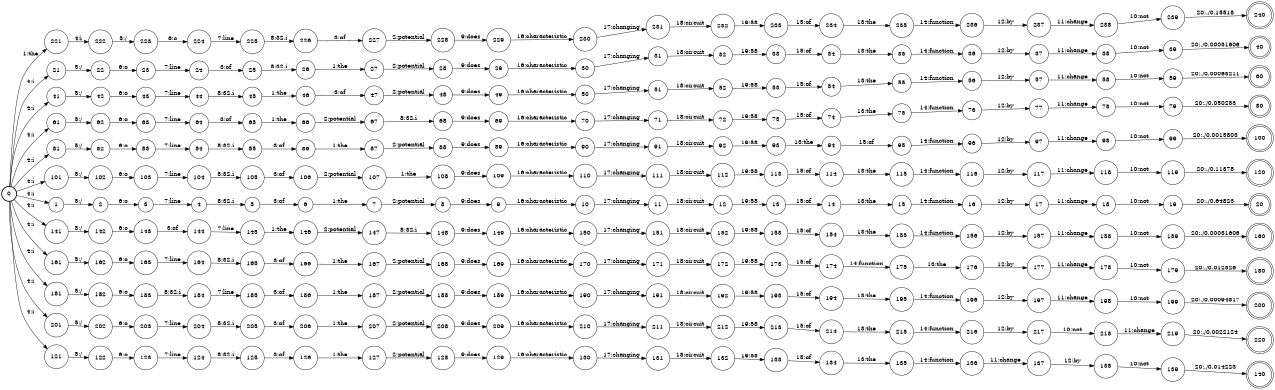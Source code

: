 digraph FST {
rankdir = LR;
size = "8.5,11";
label = "";
center = 1;
orientation = Portrait;
ranksep = "0.4";
nodesep = "0.25";
0 [label = "0", shape = circle, style = bold, fontsize = 14]
	0 -> 221 [label = "1:the", fontsize = 14];
	0 -> 21 [label = "4:i", fontsize = 14];
	0 -> 41 [label = "4:i", fontsize = 14];
	0 -> 61 [label = "4:i", fontsize = 14];
	0 -> 81 [label = "4:i", fontsize = 14];
	0 -> 101 [label = "4:i", fontsize = 14];
	0 -> 1 [label = "4:i", fontsize = 14];
	0 -> 141 [label = "4:i", fontsize = 14];
	0 -> 161 [label = "4:i", fontsize = 14];
	0 -> 181 [label = "4:i", fontsize = 14];
	0 -> 201 [label = "4:i", fontsize = 14];
	0 -> 121 [label = "4:i", fontsize = 14];
1 [label = "1", shape = circle, style = solid, fontsize = 14]
	1 -> 2 [label = "5:/", fontsize = 14];
2 [label = "2", shape = circle, style = solid, fontsize = 14]
	2 -> 3 [label = "6:o", fontsize = 14];
3 [label = "3", shape = circle, style = solid, fontsize = 14]
	3 -> 4 [label = "7:line", fontsize = 14];
4 [label = "4", shape = circle, style = solid, fontsize = 14]
	4 -> 5 [label = "8:32.i", fontsize = 14];
5 [label = "5", shape = circle, style = solid, fontsize = 14]
	5 -> 6 [label = "3:of", fontsize = 14];
6 [label = "6", shape = circle, style = solid, fontsize = 14]
	6 -> 7 [label = "1:the", fontsize = 14];
7 [label = "7", shape = circle, style = solid, fontsize = 14]
	7 -> 8 [label = "2:potential", fontsize = 14];
8 [label = "8", shape = circle, style = solid, fontsize = 14]
	8 -> 9 [label = "9:does", fontsize = 14];
9 [label = "9", shape = circle, style = solid, fontsize = 14]
	9 -> 10 [label = "16:characteristic", fontsize = 14];
10 [label = "10", shape = circle, style = solid, fontsize = 14]
	10 -> 11 [label = "17:changing", fontsize = 14];
11 [label = "11", shape = circle, style = solid, fontsize = 14]
	11 -> 12 [label = "18:circuit", fontsize = 14];
12 [label = "12", shape = circle, style = solid, fontsize = 14]
	12 -> 13 [label = "19:58", fontsize = 14];
13 [label = "13", shape = circle, style = solid, fontsize = 14]
	13 -> 14 [label = "15:of", fontsize = 14];
14 [label = "14", shape = circle, style = solid, fontsize = 14]
	14 -> 15 [label = "13:the", fontsize = 14];
15 [label = "15", shape = circle, style = solid, fontsize = 14]
	15 -> 16 [label = "14:function", fontsize = 14];
16 [label = "16", shape = circle, style = solid, fontsize = 14]
	16 -> 17 [label = "12:by", fontsize = 14];
17 [label = "17", shape = circle, style = solid, fontsize = 14]
	17 -> 18 [label = "11:change", fontsize = 14];
18 [label = "18", shape = circle, style = solid, fontsize = 14]
	18 -> 19 [label = "10:not", fontsize = 14];
19 [label = "19", shape = circle, style = solid, fontsize = 14]
	19 -> 20 [label = "20:./0.64823", fontsize = 14];
20 [label = "20", shape = doublecircle, style = solid, fontsize = 14]
21 [label = "21", shape = circle, style = solid, fontsize = 14]
	21 -> 22 [label = "5:/", fontsize = 14];
22 [label = "22", shape = circle, style = solid, fontsize = 14]
	22 -> 23 [label = "6:o", fontsize = 14];
23 [label = "23", shape = circle, style = solid, fontsize = 14]
	23 -> 24 [label = "7:line", fontsize = 14];
24 [label = "24", shape = circle, style = solid, fontsize = 14]
	24 -> 25 [label = "3:of", fontsize = 14];
25 [label = "25", shape = circle, style = solid, fontsize = 14]
	25 -> 26 [label = "8:32.i", fontsize = 14];
26 [label = "26", shape = circle, style = solid, fontsize = 14]
	26 -> 27 [label = "1:the", fontsize = 14];
27 [label = "27", shape = circle, style = solid, fontsize = 14]
	27 -> 28 [label = "2:potential", fontsize = 14];
28 [label = "28", shape = circle, style = solid, fontsize = 14]
	28 -> 29 [label = "9:does", fontsize = 14];
29 [label = "29", shape = circle, style = solid, fontsize = 14]
	29 -> 30 [label = "16:characteristic", fontsize = 14];
30 [label = "30", shape = circle, style = solid, fontsize = 14]
	30 -> 31 [label = "17:changing", fontsize = 14];
31 [label = "31", shape = circle, style = solid, fontsize = 14]
	31 -> 32 [label = "18:circuit", fontsize = 14];
32 [label = "32", shape = circle, style = solid, fontsize = 14]
	32 -> 33 [label = "19:58", fontsize = 14];
33 [label = "33", shape = circle, style = solid, fontsize = 14]
	33 -> 34 [label = "15:of", fontsize = 14];
34 [label = "34", shape = circle, style = solid, fontsize = 14]
	34 -> 35 [label = "13:the", fontsize = 14];
35 [label = "35", shape = circle, style = solid, fontsize = 14]
	35 -> 36 [label = "14:function", fontsize = 14];
36 [label = "36", shape = circle, style = solid, fontsize = 14]
	36 -> 37 [label = "12:by", fontsize = 14];
37 [label = "37", shape = circle, style = solid, fontsize = 14]
	37 -> 38 [label = "11:change", fontsize = 14];
38 [label = "38", shape = circle, style = solid, fontsize = 14]
	38 -> 39 [label = "10:not", fontsize = 14];
39 [label = "39", shape = circle, style = solid, fontsize = 14]
	39 -> 40 [label = "20:./0.00031606", fontsize = 14];
40 [label = "40", shape = doublecircle, style = solid, fontsize = 14]
41 [label = "41", shape = circle, style = solid, fontsize = 14]
	41 -> 42 [label = "5:/", fontsize = 14];
42 [label = "42", shape = circle, style = solid, fontsize = 14]
	42 -> 43 [label = "6:o", fontsize = 14];
43 [label = "43", shape = circle, style = solid, fontsize = 14]
	43 -> 44 [label = "7:line", fontsize = 14];
44 [label = "44", shape = circle, style = solid, fontsize = 14]
	44 -> 45 [label = "8:32.i", fontsize = 14];
45 [label = "45", shape = circle, style = solid, fontsize = 14]
	45 -> 46 [label = "1:the", fontsize = 14];
46 [label = "46", shape = circle, style = solid, fontsize = 14]
	46 -> 47 [label = "3:of", fontsize = 14];
47 [label = "47", shape = circle, style = solid, fontsize = 14]
	47 -> 48 [label = "2:potential", fontsize = 14];
48 [label = "48", shape = circle, style = solid, fontsize = 14]
	48 -> 49 [label = "9:does", fontsize = 14];
49 [label = "49", shape = circle, style = solid, fontsize = 14]
	49 -> 50 [label = "16:characteristic", fontsize = 14];
50 [label = "50", shape = circle, style = solid, fontsize = 14]
	50 -> 51 [label = "17:changing", fontsize = 14];
51 [label = "51", shape = circle, style = solid, fontsize = 14]
	51 -> 52 [label = "18:circuit", fontsize = 14];
52 [label = "52", shape = circle, style = solid, fontsize = 14]
	52 -> 53 [label = "19:58", fontsize = 14];
53 [label = "53", shape = circle, style = solid, fontsize = 14]
	53 -> 54 [label = "15:of", fontsize = 14];
54 [label = "54", shape = circle, style = solid, fontsize = 14]
	54 -> 55 [label = "13:the", fontsize = 14];
55 [label = "55", shape = circle, style = solid, fontsize = 14]
	55 -> 56 [label = "14:function", fontsize = 14];
56 [label = "56", shape = circle, style = solid, fontsize = 14]
	56 -> 57 [label = "12:by", fontsize = 14];
57 [label = "57", shape = circle, style = solid, fontsize = 14]
	57 -> 58 [label = "11:change", fontsize = 14];
58 [label = "58", shape = circle, style = solid, fontsize = 14]
	58 -> 59 [label = "10:not", fontsize = 14];
59 [label = "59", shape = circle, style = solid, fontsize = 14]
	59 -> 60 [label = "20:./0.00063211", fontsize = 14];
60 [label = "60", shape = doublecircle, style = solid, fontsize = 14]
61 [label = "61", shape = circle, style = solid, fontsize = 14]
	61 -> 62 [label = "5:/", fontsize = 14];
62 [label = "62", shape = circle, style = solid, fontsize = 14]
	62 -> 63 [label = "6:o", fontsize = 14];
63 [label = "63", shape = circle, style = solid, fontsize = 14]
	63 -> 64 [label = "7:line", fontsize = 14];
64 [label = "64", shape = circle, style = solid, fontsize = 14]
	64 -> 65 [label = "3:of", fontsize = 14];
65 [label = "65", shape = circle, style = solid, fontsize = 14]
	65 -> 66 [label = "1:the", fontsize = 14];
66 [label = "66", shape = circle, style = solid, fontsize = 14]
	66 -> 67 [label = "2:potential", fontsize = 14];
67 [label = "67", shape = circle, style = solid, fontsize = 14]
	67 -> 68 [label = "8:32.i", fontsize = 14];
68 [label = "68", shape = circle, style = solid, fontsize = 14]
	68 -> 69 [label = "9:does", fontsize = 14];
69 [label = "69", shape = circle, style = solid, fontsize = 14]
	69 -> 70 [label = "16:characteristic", fontsize = 14];
70 [label = "70", shape = circle, style = solid, fontsize = 14]
	70 -> 71 [label = "17:changing", fontsize = 14];
71 [label = "71", shape = circle, style = solid, fontsize = 14]
	71 -> 72 [label = "18:circuit", fontsize = 14];
72 [label = "72", shape = circle, style = solid, fontsize = 14]
	72 -> 73 [label = "19:58", fontsize = 14];
73 [label = "73", shape = circle, style = solid, fontsize = 14]
	73 -> 74 [label = "15:of", fontsize = 14];
74 [label = "74", shape = circle, style = solid, fontsize = 14]
	74 -> 75 [label = "13:the", fontsize = 14];
75 [label = "75", shape = circle, style = solid, fontsize = 14]
	75 -> 76 [label = "14:function", fontsize = 14];
76 [label = "76", shape = circle, style = solid, fontsize = 14]
	76 -> 77 [label = "12:by", fontsize = 14];
77 [label = "77", shape = circle, style = solid, fontsize = 14]
	77 -> 78 [label = "11:change", fontsize = 14];
78 [label = "78", shape = circle, style = solid, fontsize = 14]
	78 -> 79 [label = "10:not", fontsize = 14];
79 [label = "79", shape = circle, style = solid, fontsize = 14]
	79 -> 80 [label = "20:./0.050253", fontsize = 14];
80 [label = "80", shape = doublecircle, style = solid, fontsize = 14]
81 [label = "81", shape = circle, style = solid, fontsize = 14]
	81 -> 82 [label = "5:/", fontsize = 14];
82 [label = "82", shape = circle, style = solid, fontsize = 14]
	82 -> 83 [label = "6:o", fontsize = 14];
83 [label = "83", shape = circle, style = solid, fontsize = 14]
	83 -> 84 [label = "7:line", fontsize = 14];
84 [label = "84", shape = circle, style = solid, fontsize = 14]
	84 -> 85 [label = "8:32.i", fontsize = 14];
85 [label = "85", shape = circle, style = solid, fontsize = 14]
	85 -> 86 [label = "3:of", fontsize = 14];
86 [label = "86", shape = circle, style = solid, fontsize = 14]
	86 -> 87 [label = "1:the", fontsize = 14];
87 [label = "87", shape = circle, style = solid, fontsize = 14]
	87 -> 88 [label = "2:potential", fontsize = 14];
88 [label = "88", shape = circle, style = solid, fontsize = 14]
	88 -> 89 [label = "9:does", fontsize = 14];
89 [label = "89", shape = circle, style = solid, fontsize = 14]
	89 -> 90 [label = "16:characteristic", fontsize = 14];
90 [label = "90", shape = circle, style = solid, fontsize = 14]
	90 -> 91 [label = "17:changing", fontsize = 14];
91 [label = "91", shape = circle, style = solid, fontsize = 14]
	91 -> 92 [label = "18:circuit", fontsize = 14];
92 [label = "92", shape = circle, style = solid, fontsize = 14]
	92 -> 93 [label = "19:58", fontsize = 14];
93 [label = "93", shape = circle, style = solid, fontsize = 14]
	93 -> 94 [label = "13:the", fontsize = 14];
94 [label = "94", shape = circle, style = solid, fontsize = 14]
	94 -> 95 [label = "15:of", fontsize = 14];
95 [label = "95", shape = circle, style = solid, fontsize = 14]
	95 -> 96 [label = "14:function", fontsize = 14];
96 [label = "96", shape = circle, style = solid, fontsize = 14]
	96 -> 97 [label = "12:by", fontsize = 14];
97 [label = "97", shape = circle, style = solid, fontsize = 14]
	97 -> 98 [label = "11:change", fontsize = 14];
98 [label = "98", shape = circle, style = solid, fontsize = 14]
	98 -> 99 [label = "10:not", fontsize = 14];
99 [label = "99", shape = circle, style = solid, fontsize = 14]
	99 -> 100 [label = "20:./0.0015803", fontsize = 14];
100 [label = "100", shape = doublecircle, style = solid, fontsize = 14]
101 [label = "101", shape = circle, style = solid, fontsize = 14]
	101 -> 102 [label = "5:/", fontsize = 14];
102 [label = "102", shape = circle, style = solid, fontsize = 14]
	102 -> 103 [label = "6:o", fontsize = 14];
103 [label = "103", shape = circle, style = solid, fontsize = 14]
	103 -> 104 [label = "7:line", fontsize = 14];
104 [label = "104", shape = circle, style = solid, fontsize = 14]
	104 -> 105 [label = "8:32.i", fontsize = 14];
105 [label = "105", shape = circle, style = solid, fontsize = 14]
	105 -> 106 [label = "3:of", fontsize = 14];
106 [label = "106", shape = circle, style = solid, fontsize = 14]
	106 -> 107 [label = "2:potential", fontsize = 14];
107 [label = "107", shape = circle, style = solid, fontsize = 14]
	107 -> 108 [label = "1:the", fontsize = 14];
108 [label = "108", shape = circle, style = solid, fontsize = 14]
	108 -> 109 [label = "9:does", fontsize = 14];
109 [label = "109", shape = circle, style = solid, fontsize = 14]
	109 -> 110 [label = "16:characteristic", fontsize = 14];
110 [label = "110", shape = circle, style = solid, fontsize = 14]
	110 -> 111 [label = "17:changing", fontsize = 14];
111 [label = "111", shape = circle, style = solid, fontsize = 14]
	111 -> 112 [label = "18:circuit", fontsize = 14];
112 [label = "112", shape = circle, style = solid, fontsize = 14]
	112 -> 113 [label = "19:58", fontsize = 14];
113 [label = "113", shape = circle, style = solid, fontsize = 14]
	113 -> 114 [label = "15:of", fontsize = 14];
114 [label = "114", shape = circle, style = solid, fontsize = 14]
	114 -> 115 [label = "13:the", fontsize = 14];
115 [label = "115", shape = circle, style = solid, fontsize = 14]
	115 -> 116 [label = "14:function", fontsize = 14];
116 [label = "116", shape = circle, style = solid, fontsize = 14]
	116 -> 117 [label = "12:by", fontsize = 14];
117 [label = "117", shape = circle, style = solid, fontsize = 14]
	117 -> 118 [label = "11:change", fontsize = 14];
118 [label = "118", shape = circle, style = solid, fontsize = 14]
	118 -> 119 [label = "10:not", fontsize = 14];
119 [label = "119", shape = circle, style = solid, fontsize = 14]
	119 -> 120 [label = "20:./0.11378", fontsize = 14];
120 [label = "120", shape = doublecircle, style = solid, fontsize = 14]
121 [label = "121", shape = circle, style = solid, fontsize = 14]
	121 -> 122 [label = "5:/", fontsize = 14];
122 [label = "122", shape = circle, style = solid, fontsize = 14]
	122 -> 123 [label = "6:o", fontsize = 14];
123 [label = "123", shape = circle, style = solid, fontsize = 14]
	123 -> 124 [label = "7:line", fontsize = 14];
124 [label = "124", shape = circle, style = solid, fontsize = 14]
	124 -> 125 [label = "8:32.i", fontsize = 14];
125 [label = "125", shape = circle, style = solid, fontsize = 14]
	125 -> 126 [label = "3:of", fontsize = 14];
126 [label = "126", shape = circle, style = solid, fontsize = 14]
	126 -> 127 [label = "1:the", fontsize = 14];
127 [label = "127", shape = circle, style = solid, fontsize = 14]
	127 -> 128 [label = "2:potential", fontsize = 14];
128 [label = "128", shape = circle, style = solid, fontsize = 14]
	128 -> 129 [label = "9:does", fontsize = 14];
129 [label = "129", shape = circle, style = solid, fontsize = 14]
	129 -> 130 [label = "16:characteristic", fontsize = 14];
130 [label = "130", shape = circle, style = solid, fontsize = 14]
	130 -> 131 [label = "17:changing", fontsize = 14];
131 [label = "131", shape = circle, style = solid, fontsize = 14]
	131 -> 132 [label = "18:circuit", fontsize = 14];
132 [label = "132", shape = circle, style = solid, fontsize = 14]
	132 -> 133 [label = "19:58", fontsize = 14];
133 [label = "133", shape = circle, style = solid, fontsize = 14]
	133 -> 134 [label = "15:of", fontsize = 14];
134 [label = "134", shape = circle, style = solid, fontsize = 14]
	134 -> 135 [label = "13:the", fontsize = 14];
135 [label = "135", shape = circle, style = solid, fontsize = 14]
	135 -> 136 [label = "14:function", fontsize = 14];
136 [label = "136", shape = circle, style = solid, fontsize = 14]
	136 -> 137 [label = "11:change", fontsize = 14];
137 [label = "137", shape = circle, style = solid, fontsize = 14]
	137 -> 138 [label = "12:by", fontsize = 14];
138 [label = "138", shape = circle, style = solid, fontsize = 14]
	138 -> 139 [label = "10:not", fontsize = 14];
139 [label = "139", shape = circle, style = solid, fontsize = 14]
	139 -> 140 [label = "20:./0.014223", fontsize = 14];
140 [label = "140", shape = doublecircle, style = solid, fontsize = 14]
141 [label = "141", shape = circle, style = solid, fontsize = 14]
	141 -> 142 [label = "5:/", fontsize = 14];
142 [label = "142", shape = circle, style = solid, fontsize = 14]
	142 -> 143 [label = "6:o", fontsize = 14];
143 [label = "143", shape = circle, style = solid, fontsize = 14]
	143 -> 144 [label = "3:of", fontsize = 14];
144 [label = "144", shape = circle, style = solid, fontsize = 14]
	144 -> 145 [label = "7:line", fontsize = 14];
145 [label = "145", shape = circle, style = solid, fontsize = 14]
	145 -> 146 [label = "1:the", fontsize = 14];
146 [label = "146", shape = circle, style = solid, fontsize = 14]
	146 -> 147 [label = "2:potential", fontsize = 14];
147 [label = "147", shape = circle, style = solid, fontsize = 14]
	147 -> 148 [label = "8:32.i", fontsize = 14];
148 [label = "148", shape = circle, style = solid, fontsize = 14]
	148 -> 149 [label = "9:does", fontsize = 14];
149 [label = "149", shape = circle, style = solid, fontsize = 14]
	149 -> 150 [label = "16:characteristic", fontsize = 14];
150 [label = "150", shape = circle, style = solid, fontsize = 14]
	150 -> 151 [label = "17:changing", fontsize = 14];
151 [label = "151", shape = circle, style = solid, fontsize = 14]
	151 -> 152 [label = "18:circuit", fontsize = 14];
152 [label = "152", shape = circle, style = solid, fontsize = 14]
	152 -> 153 [label = "19:58", fontsize = 14];
153 [label = "153", shape = circle, style = solid, fontsize = 14]
	153 -> 154 [label = "15:of", fontsize = 14];
154 [label = "154", shape = circle, style = solid, fontsize = 14]
	154 -> 155 [label = "13:the", fontsize = 14];
155 [label = "155", shape = circle, style = solid, fontsize = 14]
	155 -> 156 [label = "14:function", fontsize = 14];
156 [label = "156", shape = circle, style = solid, fontsize = 14]
	156 -> 157 [label = "12:by", fontsize = 14];
157 [label = "157", shape = circle, style = solid, fontsize = 14]
	157 -> 158 [label = "11:change", fontsize = 14];
158 [label = "158", shape = circle, style = solid, fontsize = 14]
	158 -> 159 [label = "10:not", fontsize = 14];
159 [label = "159", shape = circle, style = solid, fontsize = 14]
	159 -> 160 [label = "20:./0.00031606", fontsize = 14];
160 [label = "160", shape = doublecircle, style = solid, fontsize = 14]
161 [label = "161", shape = circle, style = solid, fontsize = 14]
	161 -> 162 [label = "5:/", fontsize = 14];
162 [label = "162", shape = circle, style = solid, fontsize = 14]
	162 -> 163 [label = "6:o", fontsize = 14];
163 [label = "163", shape = circle, style = solid, fontsize = 14]
	163 -> 164 [label = "7:line", fontsize = 14];
164 [label = "164", shape = circle, style = solid, fontsize = 14]
	164 -> 165 [label = "8:32.i", fontsize = 14];
165 [label = "165", shape = circle, style = solid, fontsize = 14]
	165 -> 166 [label = "3:of", fontsize = 14];
166 [label = "166", shape = circle, style = solid, fontsize = 14]
	166 -> 167 [label = "1:the", fontsize = 14];
167 [label = "167", shape = circle, style = solid, fontsize = 14]
	167 -> 168 [label = "2:potential", fontsize = 14];
168 [label = "168", shape = circle, style = solid, fontsize = 14]
	168 -> 169 [label = "9:does", fontsize = 14];
169 [label = "169", shape = circle, style = solid, fontsize = 14]
	169 -> 170 [label = "16:characteristic", fontsize = 14];
170 [label = "170", shape = circle, style = solid, fontsize = 14]
	170 -> 171 [label = "17:changing", fontsize = 14];
171 [label = "171", shape = circle, style = solid, fontsize = 14]
	171 -> 172 [label = "18:circuit", fontsize = 14];
172 [label = "172", shape = circle, style = solid, fontsize = 14]
	172 -> 173 [label = "19:58", fontsize = 14];
173 [label = "173", shape = circle, style = solid, fontsize = 14]
	173 -> 174 [label = "15:of", fontsize = 14];
174 [label = "174", shape = circle, style = solid, fontsize = 14]
	174 -> 175 [label = "14:function", fontsize = 14];
175 [label = "175", shape = circle, style = solid, fontsize = 14]
	175 -> 176 [label = "13:the", fontsize = 14];
176 [label = "176", shape = circle, style = solid, fontsize = 14]
	176 -> 177 [label = "12:by", fontsize = 14];
177 [label = "177", shape = circle, style = solid, fontsize = 14]
	177 -> 178 [label = "11:change", fontsize = 14];
178 [label = "178", shape = circle, style = solid, fontsize = 14]
	178 -> 179 [label = "10:not", fontsize = 14];
179 [label = "179", shape = circle, style = solid, fontsize = 14]
	179 -> 180 [label = "20:./0.012326", fontsize = 14];
180 [label = "180", shape = doublecircle, style = solid, fontsize = 14]
181 [label = "181", shape = circle, style = solid, fontsize = 14]
	181 -> 182 [label = "5:/", fontsize = 14];
182 [label = "182", shape = circle, style = solid, fontsize = 14]
	182 -> 183 [label = "6:o", fontsize = 14];
183 [label = "183", shape = circle, style = solid, fontsize = 14]
	183 -> 184 [label = "8:32.i", fontsize = 14];
184 [label = "184", shape = circle, style = solid, fontsize = 14]
	184 -> 185 [label = "7:line", fontsize = 14];
185 [label = "185", shape = circle, style = solid, fontsize = 14]
	185 -> 186 [label = "3:of", fontsize = 14];
186 [label = "186", shape = circle, style = solid, fontsize = 14]
	186 -> 187 [label = "1:the", fontsize = 14];
187 [label = "187", shape = circle, style = solid, fontsize = 14]
	187 -> 188 [label = "2:potential", fontsize = 14];
188 [label = "188", shape = circle, style = solid, fontsize = 14]
	188 -> 189 [label = "9:does", fontsize = 14];
189 [label = "189", shape = circle, style = solid, fontsize = 14]
	189 -> 190 [label = "16:characteristic", fontsize = 14];
190 [label = "190", shape = circle, style = solid, fontsize = 14]
	190 -> 191 [label = "17:changing", fontsize = 14];
191 [label = "191", shape = circle, style = solid, fontsize = 14]
	191 -> 192 [label = "18:circuit", fontsize = 14];
192 [label = "192", shape = circle, style = solid, fontsize = 14]
	192 -> 193 [label = "19:58", fontsize = 14];
193 [label = "193", shape = circle, style = solid, fontsize = 14]
	193 -> 194 [label = "15:of", fontsize = 14];
194 [label = "194", shape = circle, style = solid, fontsize = 14]
	194 -> 195 [label = "13:the", fontsize = 14];
195 [label = "195", shape = circle, style = solid, fontsize = 14]
	195 -> 196 [label = "14:function", fontsize = 14];
196 [label = "196", shape = circle, style = solid, fontsize = 14]
	196 -> 197 [label = "12:by", fontsize = 14];
197 [label = "197", shape = circle, style = solid, fontsize = 14]
	197 -> 198 [label = "11:change", fontsize = 14];
198 [label = "198", shape = circle, style = solid, fontsize = 14]
	198 -> 199 [label = "10:not", fontsize = 14];
199 [label = "199", shape = circle, style = solid, fontsize = 14]
	199 -> 200 [label = "20:./0.00094817", fontsize = 14];
200 [label = "200", shape = doublecircle, style = solid, fontsize = 14]
201 [label = "201", shape = circle, style = solid, fontsize = 14]
	201 -> 202 [label = "5:/", fontsize = 14];
202 [label = "202", shape = circle, style = solid, fontsize = 14]
	202 -> 203 [label = "6:o", fontsize = 14];
203 [label = "203", shape = circle, style = solid, fontsize = 14]
	203 -> 204 [label = "7:line", fontsize = 14];
204 [label = "204", shape = circle, style = solid, fontsize = 14]
	204 -> 205 [label = "8:32.i", fontsize = 14];
205 [label = "205", shape = circle, style = solid, fontsize = 14]
	205 -> 206 [label = "3:of", fontsize = 14];
206 [label = "206", shape = circle, style = solid, fontsize = 14]
	206 -> 207 [label = "1:the", fontsize = 14];
207 [label = "207", shape = circle, style = solid, fontsize = 14]
	207 -> 208 [label = "2:potential", fontsize = 14];
208 [label = "208", shape = circle, style = solid, fontsize = 14]
	208 -> 209 [label = "9:does", fontsize = 14];
209 [label = "209", shape = circle, style = solid, fontsize = 14]
	209 -> 210 [label = "16:characteristic", fontsize = 14];
210 [label = "210", shape = circle, style = solid, fontsize = 14]
	210 -> 211 [label = "17:changing", fontsize = 14];
211 [label = "211", shape = circle, style = solid, fontsize = 14]
	211 -> 212 [label = "18:circuit", fontsize = 14];
212 [label = "212", shape = circle, style = solid, fontsize = 14]
	212 -> 213 [label = "19:58", fontsize = 14];
213 [label = "213", shape = circle, style = solid, fontsize = 14]
	213 -> 214 [label = "15:of", fontsize = 14];
214 [label = "214", shape = circle, style = solid, fontsize = 14]
	214 -> 215 [label = "13:the", fontsize = 14];
215 [label = "215", shape = circle, style = solid, fontsize = 14]
	215 -> 216 [label = "14:function", fontsize = 14];
216 [label = "216", shape = circle, style = solid, fontsize = 14]
	216 -> 217 [label = "12:by", fontsize = 14];
217 [label = "217", shape = circle, style = solid, fontsize = 14]
	217 -> 218 [label = "10:not", fontsize = 14];
218 [label = "218", shape = circle, style = solid, fontsize = 14]
	218 -> 219 [label = "11:change", fontsize = 14];
219 [label = "219", shape = circle, style = solid, fontsize = 14]
	219 -> 220 [label = "20:./0.0022124", fontsize = 14];
220 [label = "220", shape = doublecircle, style = solid, fontsize = 14]
221 [label = "221", shape = circle, style = solid, fontsize = 14]
	221 -> 222 [label = "4:i", fontsize = 14];
222 [label = "222", shape = circle, style = solid, fontsize = 14]
	222 -> 223 [label = "5:/", fontsize = 14];
223 [label = "223", shape = circle, style = solid, fontsize = 14]
	223 -> 224 [label = "6:o", fontsize = 14];
224 [label = "224", shape = circle, style = solid, fontsize = 14]
	224 -> 225 [label = "7:line", fontsize = 14];
225 [label = "225", shape = circle, style = solid, fontsize = 14]
	225 -> 226 [label = "8:32.i", fontsize = 14];
226 [label = "226", shape = circle, style = solid, fontsize = 14]
	226 -> 227 [label = "3:of", fontsize = 14];
227 [label = "227", shape = circle, style = solid, fontsize = 14]
	227 -> 228 [label = "2:potential", fontsize = 14];
228 [label = "228", shape = circle, style = solid, fontsize = 14]
	228 -> 229 [label = "9:does", fontsize = 14];
229 [label = "229", shape = circle, style = solid, fontsize = 14]
	229 -> 230 [label = "16:characteristic", fontsize = 14];
230 [label = "230", shape = circle, style = solid, fontsize = 14]
	230 -> 231 [label = "17:changing", fontsize = 14];
231 [label = "231", shape = circle, style = solid, fontsize = 14]
	231 -> 232 [label = "18:circuit", fontsize = 14];
232 [label = "232", shape = circle, style = solid, fontsize = 14]
	232 -> 233 [label = "19:58", fontsize = 14];
233 [label = "233", shape = circle, style = solid, fontsize = 14]
	233 -> 234 [label = "15:of", fontsize = 14];
234 [label = "234", shape = circle, style = solid, fontsize = 14]
	234 -> 235 [label = "13:the", fontsize = 14];
235 [label = "235", shape = circle, style = solid, fontsize = 14]
	235 -> 236 [label = "14:function", fontsize = 14];
236 [label = "236", shape = circle, style = solid, fontsize = 14]
	236 -> 237 [label = "12:by", fontsize = 14];
237 [label = "237", shape = circle, style = solid, fontsize = 14]
	237 -> 238 [label = "11:change", fontsize = 14];
238 [label = "238", shape = circle, style = solid, fontsize = 14]
	238 -> 239 [label = "10:not", fontsize = 14];
239 [label = "239", shape = circle, style = solid, fontsize = 14]
	239 -> 240 [label = "20:./0.15518", fontsize = 14];
240 [label = "240", shape = doublecircle, style = solid, fontsize = 14]
}
